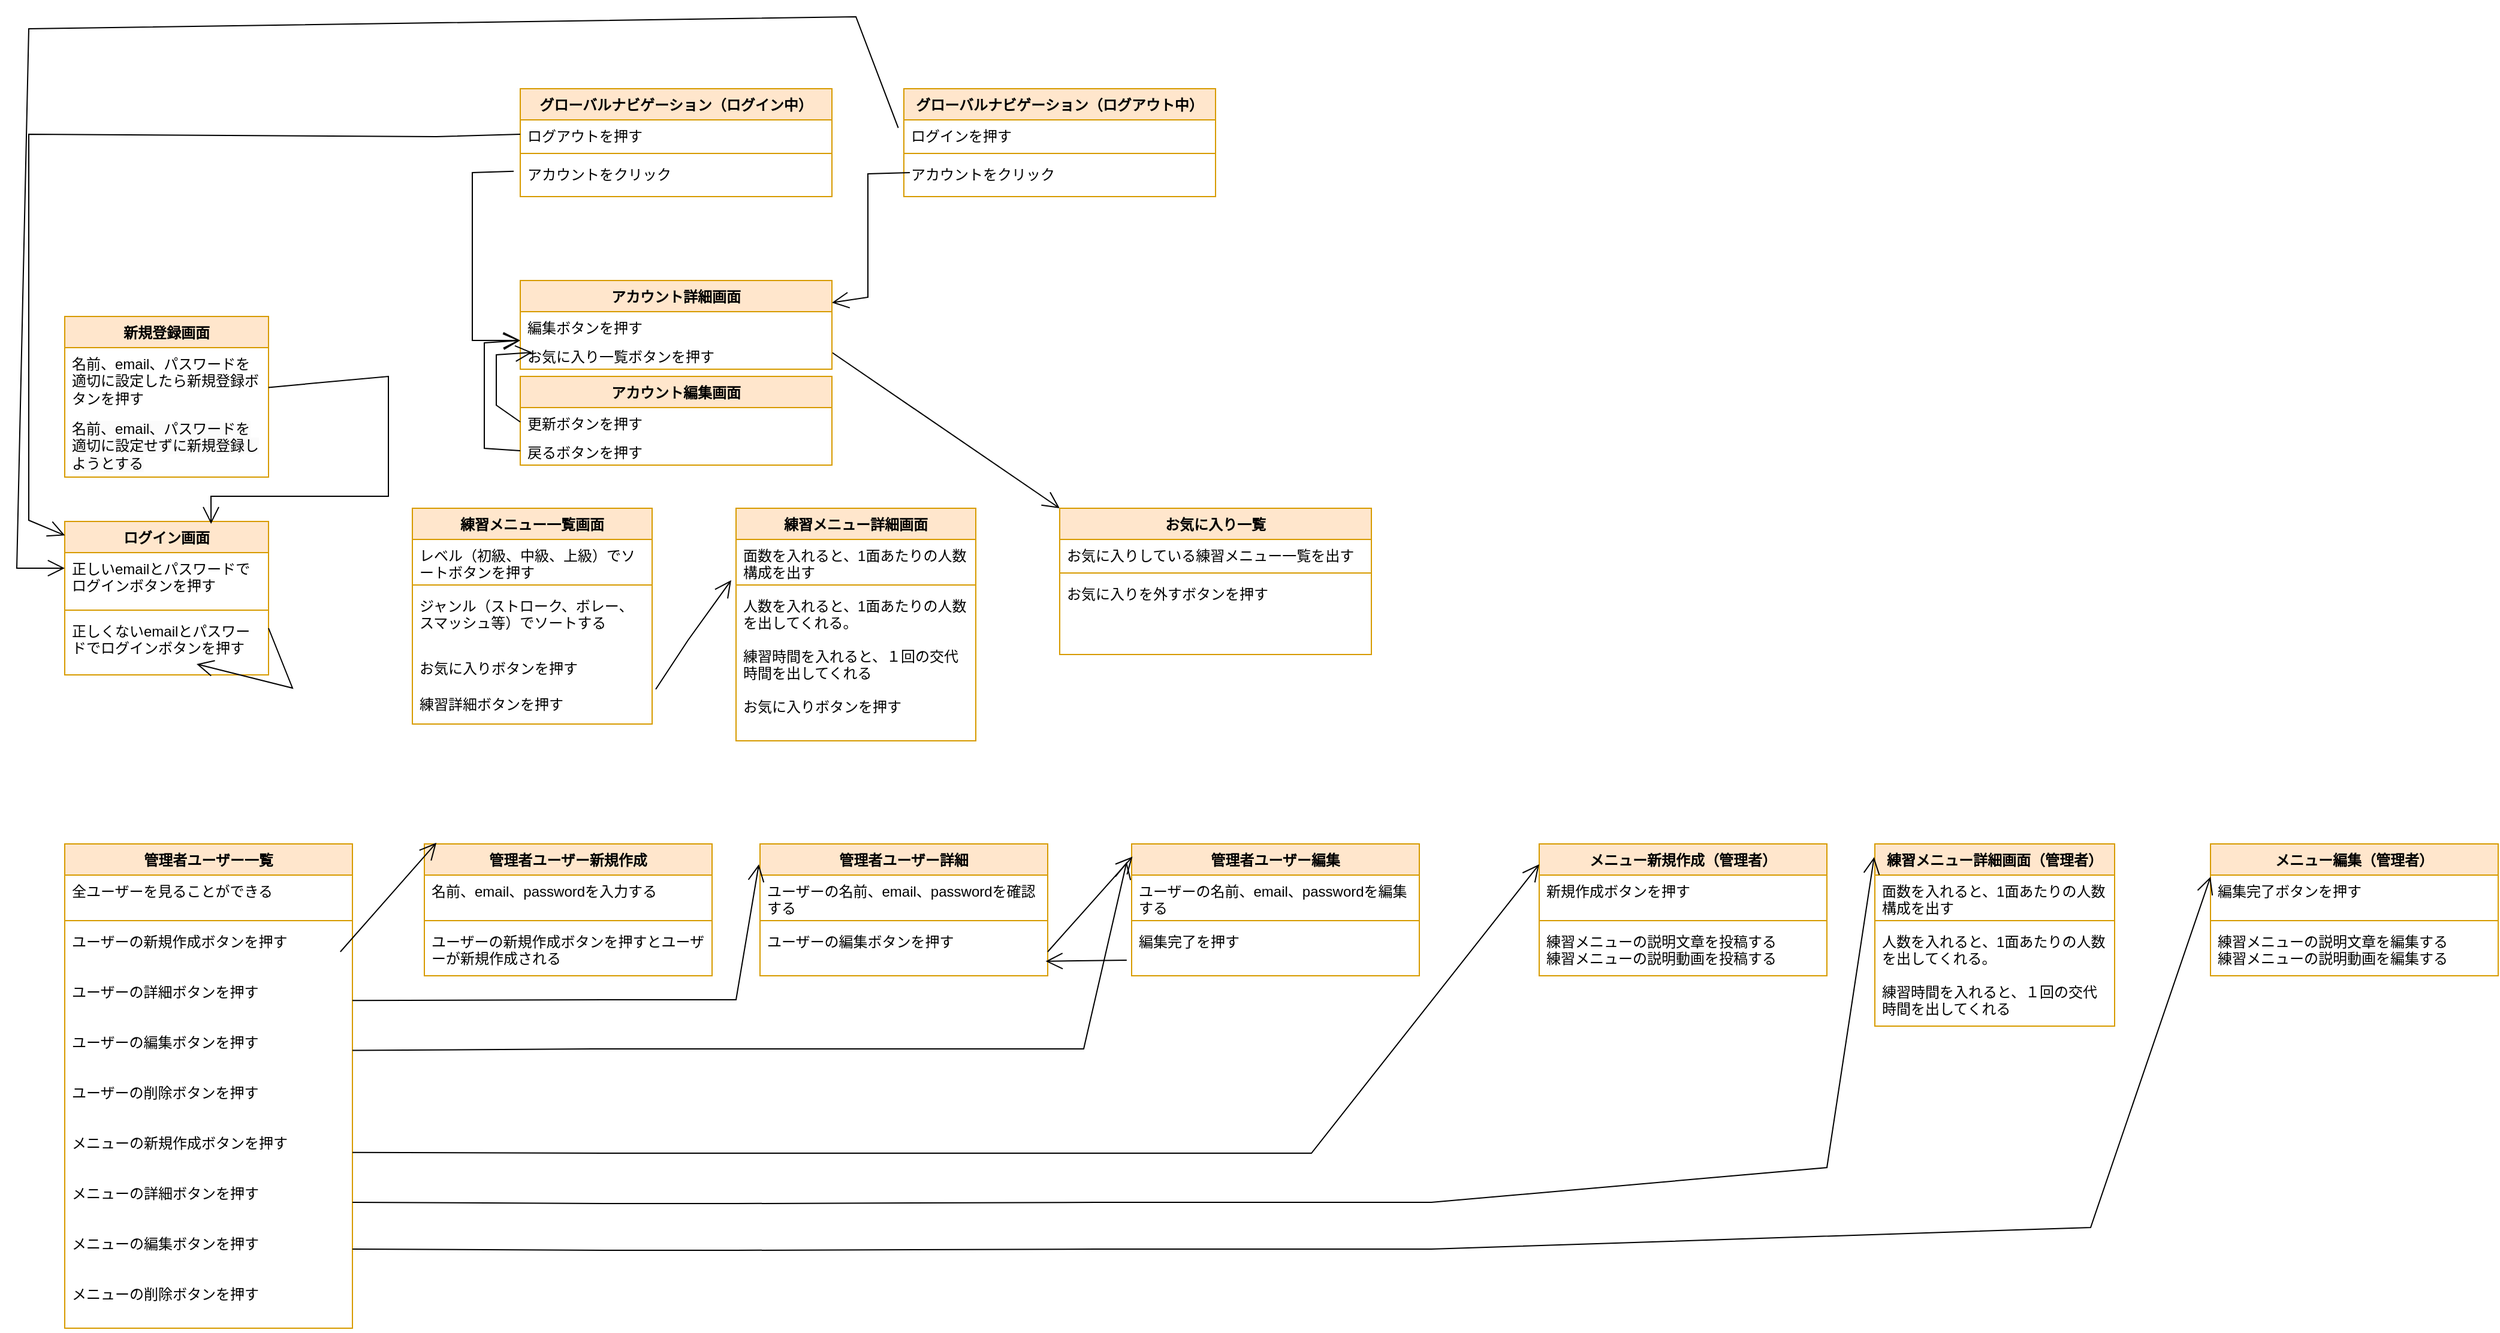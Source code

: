 <mxfile version="21.6.5" type="github">
  <diagram name="ページ1" id="VuVkEa0y3QopqAniwrN9">
    <mxGraphModel dx="1493" dy="2082" grid="1" gridSize="10" guides="1" tooltips="1" connect="1" arrows="1" fold="1" page="1" pageScale="1" pageWidth="827" pageHeight="1169" math="0" shadow="0">
      <root>
        <mxCell id="0" />
        <mxCell id="1" parent="0" />
        <mxCell id="pg62WfbBQ6K9CNjOlaC5-17" value="" style="group" vertex="1" connectable="0" parent="1">
          <mxGeometry x="100" width="760" height="330" as="geometry" />
        </mxCell>
        <mxCell id="pg62WfbBQ6K9CNjOlaC5-10" value="" style="group" vertex="1" connectable="0" parent="pg62WfbBQ6K9CNjOlaC5-17">
          <mxGeometry width="640" height="330" as="geometry" />
        </mxCell>
        <mxCell id="pg62WfbBQ6K9CNjOlaC5-12" value="" style="group" vertex="1" connectable="0" parent="pg62WfbBQ6K9CNjOlaC5-10">
          <mxGeometry width="640" height="330" as="geometry" />
        </mxCell>
        <mxCell id="pg62WfbBQ6K9CNjOlaC5-1" value="新規登録画面" style="swimlane;fontStyle=1;align=center;verticalAlign=top;childLayout=stackLayout;horizontal=1;startSize=26;horizontalStack=0;resizeParent=1;resizeParentMax=0;resizeLast=0;collapsible=1;marginBottom=0;whiteSpace=wrap;html=1;fillColor=#ffe6cc;strokeColor=#d79b00;" vertex="1" parent="pg62WfbBQ6K9CNjOlaC5-12">
          <mxGeometry width="170" height="134" as="geometry" />
        </mxCell>
        <mxCell id="pg62WfbBQ6K9CNjOlaC5-2" value="名前、email、パスワードを適切に設定したら新規登録ボタンを押す" style="text;strokeColor=none;fillColor=none;align=left;verticalAlign=top;spacingLeft=4;spacingRight=4;overflow=hidden;rotatable=0;points=[[0,0.5],[1,0.5]];portConstraint=eastwest;whiteSpace=wrap;html=1;" vertex="1" parent="pg62WfbBQ6K9CNjOlaC5-1">
          <mxGeometry y="26" width="170" height="54" as="geometry" />
        </mxCell>
        <mxCell id="pg62WfbBQ6K9CNjOlaC5-8" value="&lt;span style=&quot;color: rgb(0, 0, 0); font-family: Helvetica; font-size: 12px; font-style: normal; font-variant-ligatures: normal; font-variant-caps: normal; font-weight: 400; letter-spacing: normal; orphans: 2; text-align: left; text-indent: 0px; text-transform: none; widows: 2; word-spacing: 0px; -webkit-text-stroke-width: 0px; background-color: rgb(251, 251, 251); text-decoration-thickness: initial; text-decoration-style: initial; text-decoration-color: initial; float: none; display: inline !important;&quot;&gt;名前、email、パスワードを適切に設定せずに新規登録しようとする&lt;/span&gt;" style="text;strokeColor=none;fillColor=none;align=left;verticalAlign=top;spacingLeft=4;spacingRight=4;overflow=hidden;rotatable=0;points=[[0,0.5],[1,0.5]];portConstraint=eastwest;whiteSpace=wrap;html=1;" vertex="1" parent="pg62WfbBQ6K9CNjOlaC5-1">
          <mxGeometry y="80" width="170" height="54" as="geometry" />
        </mxCell>
        <mxCell id="pg62WfbBQ6K9CNjOlaC5-11" value="" style="group" vertex="1" connectable="0" parent="pg62WfbBQ6K9CNjOlaC5-12">
          <mxGeometry y="50" width="640" height="280" as="geometry" />
        </mxCell>
        <mxCell id="pg62WfbBQ6K9CNjOlaC5-6" value="" style="group" vertex="1" connectable="0" parent="pg62WfbBQ6K9CNjOlaC5-11">
          <mxGeometry y="120" width="554" height="160" as="geometry" />
        </mxCell>
        <mxCell id="PhEayFxIcgq32Ug1jlk4-7" value="練習メニュー一覧画面" style="swimlane;fontStyle=1;align=center;verticalAlign=top;childLayout=stackLayout;horizontal=1;startSize=26;horizontalStack=0;resizeParent=1;resizeParentMax=0;resizeLast=0;collapsible=1;marginBottom=0;whiteSpace=wrap;html=1;fillColor=#ffe6cc;strokeColor=#d79b00;" parent="pg62WfbBQ6K9CNjOlaC5-6" vertex="1">
          <mxGeometry x="290" y="-10" width="200" height="180" as="geometry" />
        </mxCell>
        <mxCell id="PhEayFxIcgq32Ug1jlk4-8" value="レベル（初級、中級、上級）でソートボタンを押す" style="text;strokeColor=none;fillColor=none;align=left;verticalAlign=top;spacingLeft=4;spacingRight=4;overflow=hidden;rotatable=0;points=[[0,0.5],[1,0.5]];portConstraint=eastwest;whiteSpace=wrap;html=1;" parent="PhEayFxIcgq32Ug1jlk4-7" vertex="1">
          <mxGeometry y="26" width="200" height="34" as="geometry" />
        </mxCell>
        <mxCell id="PhEayFxIcgq32Ug1jlk4-9" value="" style="line;strokeWidth=1;fillColor=none;align=left;verticalAlign=middle;spacingTop=-1;spacingLeft=3;spacingRight=3;rotatable=0;labelPosition=right;points=[];portConstraint=eastwest;strokeColor=inherit;" parent="PhEayFxIcgq32Ug1jlk4-7" vertex="1">
          <mxGeometry y="60" width="200" height="8" as="geometry" />
        </mxCell>
        <mxCell id="PhEayFxIcgq32Ug1jlk4-10" value="ジャンル（ストローク、ボレー、スマッシュ等）でソートする" style="text;strokeColor=none;fillColor=none;align=left;verticalAlign=top;spacingLeft=4;spacingRight=4;overflow=hidden;rotatable=0;points=[[0,0.5],[1,0.5]];portConstraint=eastwest;whiteSpace=wrap;html=1;" parent="PhEayFxIcgq32Ug1jlk4-7" vertex="1">
          <mxGeometry y="68" width="200" height="52" as="geometry" />
        </mxCell>
        <mxCell id="pg62WfbBQ6K9CNjOlaC5-63" value="お気に入りボタンを押す" style="text;strokeColor=none;fillColor=none;align=left;verticalAlign=top;spacingLeft=4;spacingRight=4;overflow=hidden;rotatable=0;points=[[0,0.5],[1,0.5]];portConstraint=eastwest;whiteSpace=wrap;html=1;" vertex="1" parent="PhEayFxIcgq32Ug1jlk4-7">
          <mxGeometry y="120" width="200" height="30" as="geometry" />
        </mxCell>
        <mxCell id="pg62WfbBQ6K9CNjOlaC5-65" value="練習詳細ボタンを押す" style="text;strokeColor=none;fillColor=none;align=left;verticalAlign=top;spacingLeft=4;spacingRight=4;overflow=hidden;rotatable=0;points=[[0,0.5],[1,0.5]];portConstraint=eastwest;whiteSpace=wrap;html=1;" vertex="1" parent="PhEayFxIcgq32Ug1jlk4-7">
          <mxGeometry y="150" width="200" height="30" as="geometry" />
        </mxCell>
        <mxCell id="pg62WfbBQ6K9CNjOlaC5-5" value="" style="group" vertex="1" connectable="0" parent="pg62WfbBQ6K9CNjOlaC5-6">
          <mxGeometry y="-10" width="180" height="150" as="geometry" />
        </mxCell>
        <mxCell id="PhEayFxIcgq32Ug1jlk4-1" value="ログイン画面" style="swimlane;fontStyle=1;align=center;verticalAlign=top;childLayout=stackLayout;horizontal=1;startSize=26;horizontalStack=0;resizeParent=1;resizeParentMax=0;resizeLast=0;collapsible=1;marginBottom=0;whiteSpace=wrap;html=1;fillColor=#ffe6cc;strokeColor=#d79b00;" parent="pg62WfbBQ6K9CNjOlaC5-5" vertex="1">
          <mxGeometry y="11" width="170" height="128" as="geometry" />
        </mxCell>
        <mxCell id="PhEayFxIcgq32Ug1jlk4-2" value="正しいemailとパスワードでログインボタンを押す" style="text;strokeColor=none;fillColor=none;align=left;verticalAlign=top;spacingLeft=4;spacingRight=4;overflow=hidden;rotatable=0;points=[[0,0.5],[1,0.5]];portConstraint=eastwest;whiteSpace=wrap;html=1;" parent="PhEayFxIcgq32Ug1jlk4-1" vertex="1">
          <mxGeometry y="26" width="170" height="44" as="geometry" />
        </mxCell>
        <mxCell id="PhEayFxIcgq32Ug1jlk4-3" value="" style="line;strokeWidth=1;fillColor=none;align=left;verticalAlign=middle;spacingTop=-1;spacingLeft=3;spacingRight=3;rotatable=0;labelPosition=right;points=[];portConstraint=eastwest;strokeColor=inherit;" parent="PhEayFxIcgq32Ug1jlk4-1" vertex="1">
          <mxGeometry y="70" width="170" height="8" as="geometry" />
        </mxCell>
        <mxCell id="PhEayFxIcgq32Ug1jlk4-4" value="正しくないemailとパスワードでログインボタンを押す" style="text;strokeColor=none;fillColor=none;align=left;verticalAlign=top;spacingLeft=4;spacingRight=4;overflow=hidden;rotatable=0;points=[[0,0.5],[1,0.5]];portConstraint=eastwest;whiteSpace=wrap;html=1;" parent="PhEayFxIcgq32Ug1jlk4-1" vertex="1">
          <mxGeometry y="78" width="170" height="50" as="geometry" />
        </mxCell>
        <mxCell id="PhEayFxIcgq32Ug1jlk4-5" value="" style="endArrow=open;endFill=1;endSize=12;html=1;rounded=0;" parent="pg62WfbBQ6K9CNjOlaC5-5" edge="1">
          <mxGeometry width="160" relative="1" as="geometry">
            <mxPoint x="170" y="100" as="sourcePoint" />
            <mxPoint x="110" y="130" as="targetPoint" />
            <Array as="points">
              <mxPoint x="190" y="150" />
            </Array>
          </mxGeometry>
        </mxCell>
        <mxCell id="pg62WfbBQ6K9CNjOlaC5-132" value="アカウント編集画面" style="swimlane;fontStyle=1;align=center;verticalAlign=top;childLayout=stackLayout;horizontal=1;startSize=26;horizontalStack=0;resizeParent=1;resizeParentMax=0;resizeLast=0;collapsible=1;marginBottom=0;whiteSpace=wrap;html=1;fillColor=#ffe6cc;strokeColor=#d79b00;" vertex="1" parent="pg62WfbBQ6K9CNjOlaC5-11">
          <mxGeometry x="380" width="260" height="74" as="geometry" />
        </mxCell>
        <mxCell id="pg62WfbBQ6K9CNjOlaC5-133" value="更新ボタンを押す" style="text;strokeColor=none;fillColor=none;align=left;verticalAlign=top;spacingLeft=4;spacingRight=4;overflow=hidden;rotatable=0;points=[[0,0.5],[1,0.5]];portConstraint=eastwest;whiteSpace=wrap;html=1;" vertex="1" parent="pg62WfbBQ6K9CNjOlaC5-132">
          <mxGeometry y="26" width="260" height="24" as="geometry" />
        </mxCell>
        <mxCell id="pg62WfbBQ6K9CNjOlaC5-136" value="戻るボタンを押す" style="text;strokeColor=none;fillColor=none;align=left;verticalAlign=top;spacingLeft=4;spacingRight=4;overflow=hidden;rotatable=0;points=[[0,0.5],[1,0.5]];portConstraint=eastwest;whiteSpace=wrap;html=1;" vertex="1" parent="pg62WfbBQ6K9CNjOlaC5-132">
          <mxGeometry y="50" width="260" height="24" as="geometry" />
        </mxCell>
        <mxCell id="pg62WfbBQ6K9CNjOlaC5-137" value="" style="endArrow=open;endFill=1;endSize=12;html=1;rounded=0;entryX=1;entryY=0.5;entryDx=0;entryDy=0;exitX=0;exitY=0.5;exitDx=0;exitDy=0;" edge="1" parent="pg62WfbBQ6K9CNjOlaC5-11" source="pg62WfbBQ6K9CNjOlaC5-136">
          <mxGeometry width="160" relative="1" as="geometry">
            <mxPoint x="380" y="72" as="sourcePoint" />
            <mxPoint x="380" y="-30.0" as="targetPoint" />
            <Array as="points">
              <mxPoint x="350" y="60" />
              <mxPoint x="350" y="14" />
              <mxPoint x="350" y="-28" />
            </Array>
          </mxGeometry>
        </mxCell>
        <mxCell id="pg62WfbBQ6K9CNjOlaC5-9" value="" style="endArrow=open;endFill=1;endSize=12;html=1;rounded=0;entryX=0.718;entryY=0.016;entryDx=0;entryDy=0;entryPerimeter=0;" edge="1" parent="pg62WfbBQ6K9CNjOlaC5-12" source="pg62WfbBQ6K9CNjOlaC5-1" target="PhEayFxIcgq32Ug1jlk4-1">
          <mxGeometry width="160" relative="1" as="geometry">
            <mxPoint x="170" y="50" as="sourcePoint" />
            <mxPoint x="100" y="170" as="targetPoint" />
            <Array as="points">
              <mxPoint x="270" y="50" />
              <mxPoint x="270" y="150" />
              <mxPoint x="122" y="150" />
            </Array>
          </mxGeometry>
        </mxCell>
        <mxCell id="pg62WfbBQ6K9CNjOlaC5-16" value="" style="endArrow=open;endFill=1;endSize=12;html=1;rounded=0;exitX=1.015;exitY=0.033;exitDx=0;exitDy=0;exitPerimeter=0;entryX=-0.02;entryY=1;entryDx=0;entryDy=0;entryPerimeter=0;" edge="1" parent="pg62WfbBQ6K9CNjOlaC5-17" source="pg62WfbBQ6K9CNjOlaC5-65" target="pg62WfbBQ6K9CNjOlaC5-23">
          <mxGeometry width="160" relative="1" as="geometry">
            <mxPoint x="490" y="210" as="sourcePoint" />
            <mxPoint x="560" y="210" as="targetPoint" />
            <Array as="points">
              <mxPoint x="520" y="270" />
            </Array>
          </mxGeometry>
        </mxCell>
        <mxCell id="pg62WfbBQ6K9CNjOlaC5-22" value="練習メニュー詳細画面" style="swimlane;fontStyle=1;align=center;verticalAlign=top;childLayout=stackLayout;horizontal=1;startSize=26;horizontalStack=0;resizeParent=1;resizeParentMax=0;resizeLast=0;collapsible=1;marginBottom=0;whiteSpace=wrap;html=1;fillColor=#ffe6cc;strokeColor=#d79b00;" vertex="1" parent="pg62WfbBQ6K9CNjOlaC5-17">
          <mxGeometry x="560" y="160" width="200" height="194" as="geometry" />
        </mxCell>
        <mxCell id="pg62WfbBQ6K9CNjOlaC5-23" value="面数を入れると、1面あたりの人数構成を出す" style="text;strokeColor=none;fillColor=none;align=left;verticalAlign=top;spacingLeft=4;spacingRight=4;overflow=hidden;rotatable=0;points=[[0,0.5],[1,0.5]];portConstraint=eastwest;whiteSpace=wrap;html=1;" vertex="1" parent="pg62WfbBQ6K9CNjOlaC5-22">
          <mxGeometry y="26" width="200" height="34" as="geometry" />
        </mxCell>
        <mxCell id="pg62WfbBQ6K9CNjOlaC5-24" value="" style="line;strokeWidth=1;fillColor=none;align=left;verticalAlign=middle;spacingTop=-1;spacingLeft=3;spacingRight=3;rotatable=0;labelPosition=right;points=[];portConstraint=eastwest;strokeColor=inherit;" vertex="1" parent="pg62WfbBQ6K9CNjOlaC5-22">
          <mxGeometry y="60" width="200" height="8" as="geometry" />
        </mxCell>
        <mxCell id="pg62WfbBQ6K9CNjOlaC5-25" value="人数を入れると、1面あたりの人数を出してくれる。" style="text;strokeColor=none;fillColor=none;align=left;verticalAlign=top;spacingLeft=4;spacingRight=4;overflow=hidden;rotatable=0;points=[[0,0.5],[1,0.5]];portConstraint=eastwest;whiteSpace=wrap;html=1;perimeterSpacing=1;" vertex="1" parent="pg62WfbBQ6K9CNjOlaC5-22">
          <mxGeometry y="68" width="200" height="42" as="geometry" />
        </mxCell>
        <mxCell id="pg62WfbBQ6K9CNjOlaC5-35" value="練習時間を入れると、１回の交代時間を出してくれる" style="text;strokeColor=none;fillColor=none;align=left;verticalAlign=top;spacingLeft=4;spacingRight=4;overflow=hidden;rotatable=0;points=[[0,0.5],[1,0.5]];portConstraint=eastwest;whiteSpace=wrap;html=1;" vertex="1" parent="pg62WfbBQ6K9CNjOlaC5-22">
          <mxGeometry y="110" width="200" height="42" as="geometry" />
        </mxCell>
        <mxCell id="pg62WfbBQ6K9CNjOlaC5-64" value="お気に入りボタンを押す" style="text;strokeColor=none;fillColor=none;align=left;verticalAlign=top;spacingLeft=4;spacingRight=4;overflow=hidden;rotatable=0;points=[[0,0.5],[1,0.5]];portConstraint=eastwest;whiteSpace=wrap;html=1;" vertex="1" parent="pg62WfbBQ6K9CNjOlaC5-22">
          <mxGeometry y="152" width="200" height="42" as="geometry" />
        </mxCell>
        <mxCell id="pg62WfbBQ6K9CNjOlaC5-142" value="" style="endArrow=open;endFill=1;endSize=12;html=1;rounded=0;entryX=0;entryY=0;entryDx=0;entryDy=0;" edge="1" parent="pg62WfbBQ6K9CNjOlaC5-17" target="pg62WfbBQ6K9CNjOlaC5-58">
          <mxGeometry width="160" relative="1" as="geometry">
            <mxPoint x="640" y="30" as="sourcePoint" />
            <mxPoint x="800" y="30" as="targetPoint" />
          </mxGeometry>
        </mxCell>
        <mxCell id="pg62WfbBQ6K9CNjOlaC5-26" value="管理者ユーザー一覧" style="swimlane;fontStyle=1;align=center;verticalAlign=top;childLayout=stackLayout;horizontal=1;startSize=26;horizontalStack=0;resizeParent=1;resizeParentMax=0;resizeLast=0;collapsible=1;marginBottom=0;whiteSpace=wrap;html=1;fillColor=#ffe6cc;strokeColor=#d79b00;" vertex="1" parent="1">
          <mxGeometry x="100" y="440" width="240" height="404" as="geometry" />
        </mxCell>
        <mxCell id="pg62WfbBQ6K9CNjOlaC5-27" value="全ユーザーを見ることができる" style="text;strokeColor=none;fillColor=none;align=left;verticalAlign=top;spacingLeft=4;spacingRight=4;overflow=hidden;rotatable=0;points=[[0,0.5],[1,0.5]];portConstraint=eastwest;whiteSpace=wrap;html=1;" vertex="1" parent="pg62WfbBQ6K9CNjOlaC5-26">
          <mxGeometry y="26" width="240" height="34" as="geometry" />
        </mxCell>
        <mxCell id="pg62WfbBQ6K9CNjOlaC5-28" value="" style="line;strokeWidth=1;fillColor=none;align=left;verticalAlign=middle;spacingTop=-1;spacingLeft=3;spacingRight=3;rotatable=0;labelPosition=right;points=[];portConstraint=eastwest;strokeColor=inherit;" vertex="1" parent="pg62WfbBQ6K9CNjOlaC5-26">
          <mxGeometry y="60" width="240" height="8" as="geometry" />
        </mxCell>
        <mxCell id="pg62WfbBQ6K9CNjOlaC5-29" value="ユーザーの新規作成ボタンを押す" style="text;strokeColor=none;fillColor=none;align=left;verticalAlign=top;spacingLeft=4;spacingRight=4;overflow=hidden;rotatable=0;points=[[0,0.5],[1,0.5]];portConstraint=eastwest;whiteSpace=wrap;html=1;" vertex="1" parent="pg62WfbBQ6K9CNjOlaC5-26">
          <mxGeometry y="68" width="240" height="42" as="geometry" />
        </mxCell>
        <mxCell id="pg62WfbBQ6K9CNjOlaC5-44" value="ユーザーの詳細ボタンを押す" style="text;strokeColor=none;fillColor=none;align=left;verticalAlign=top;spacingLeft=4;spacingRight=4;overflow=hidden;rotatable=0;points=[[0,0.5],[1,0.5]];portConstraint=eastwest;whiteSpace=wrap;html=1;" vertex="1" parent="pg62WfbBQ6K9CNjOlaC5-26">
          <mxGeometry y="110" width="240" height="42" as="geometry" />
        </mxCell>
        <mxCell id="pg62WfbBQ6K9CNjOlaC5-41" value="ユーザーの編集ボタンを押す" style="text;strokeColor=none;fillColor=none;align=left;verticalAlign=top;spacingLeft=4;spacingRight=4;overflow=hidden;rotatable=0;points=[[0,0.5],[1,0.5]];portConstraint=eastwest;whiteSpace=wrap;html=1;" vertex="1" parent="pg62WfbBQ6K9CNjOlaC5-26">
          <mxGeometry y="152" width="240" height="42" as="geometry" />
        </mxCell>
        <mxCell id="pg62WfbBQ6K9CNjOlaC5-42" value="ユーザーの削除ボタンを押す" style="text;strokeColor=none;fillColor=none;align=left;verticalAlign=top;spacingLeft=4;spacingRight=4;overflow=hidden;rotatable=0;points=[[0,0.5],[1,0.5]];portConstraint=eastwest;whiteSpace=wrap;html=1;" vertex="1" parent="pg62WfbBQ6K9CNjOlaC5-26">
          <mxGeometry y="194" width="240" height="42" as="geometry" />
        </mxCell>
        <mxCell id="pg62WfbBQ6K9CNjOlaC5-69" value="メニューの新規作成ボタンを押す" style="text;strokeColor=none;fillColor=none;align=left;verticalAlign=top;spacingLeft=4;spacingRight=4;overflow=hidden;rotatable=0;points=[[0,0.5],[1,0.5]];portConstraint=eastwest;whiteSpace=wrap;html=1;" vertex="1" parent="pg62WfbBQ6K9CNjOlaC5-26">
          <mxGeometry y="236" width="240" height="42" as="geometry" />
        </mxCell>
        <mxCell id="pg62WfbBQ6K9CNjOlaC5-145" value="メニューの詳細ボタンを押す" style="text;strokeColor=none;fillColor=none;align=left;verticalAlign=top;spacingLeft=4;spacingRight=4;overflow=hidden;rotatable=0;points=[[0,0.5],[1,0.5]];portConstraint=eastwest;whiteSpace=wrap;html=1;" vertex="1" parent="pg62WfbBQ6K9CNjOlaC5-26">
          <mxGeometry y="278" width="240" height="42" as="geometry" />
        </mxCell>
        <mxCell id="pg62WfbBQ6K9CNjOlaC5-71" value="メニューの編集ボタンを押す" style="text;strokeColor=none;fillColor=none;align=left;verticalAlign=top;spacingLeft=4;spacingRight=4;overflow=hidden;rotatable=0;points=[[0,0.5],[1,0.5]];portConstraint=eastwest;whiteSpace=wrap;html=1;" vertex="1" parent="pg62WfbBQ6K9CNjOlaC5-26">
          <mxGeometry y="320" width="240" height="42" as="geometry" />
        </mxCell>
        <mxCell id="pg62WfbBQ6K9CNjOlaC5-157" value="メニューの削除ボタンを押す" style="text;strokeColor=none;fillColor=none;align=left;verticalAlign=top;spacingLeft=4;spacingRight=4;overflow=hidden;rotatable=0;points=[[0,0.5],[1,0.5]];portConstraint=eastwest;whiteSpace=wrap;html=1;" vertex="1" parent="pg62WfbBQ6K9CNjOlaC5-26">
          <mxGeometry y="362" width="240" height="42" as="geometry" />
        </mxCell>
        <mxCell id="pg62WfbBQ6K9CNjOlaC5-30" value="メニュー新規作成（管理者）" style="swimlane;fontStyle=1;align=center;verticalAlign=top;childLayout=stackLayout;horizontal=1;startSize=26;horizontalStack=0;resizeParent=1;resizeParentMax=0;resizeLast=0;collapsible=1;marginBottom=0;whiteSpace=wrap;html=1;fillColor=#ffe6cc;strokeColor=#d79b00;" vertex="1" parent="1">
          <mxGeometry x="1330" y="440" width="240" height="110" as="geometry" />
        </mxCell>
        <mxCell id="pg62WfbBQ6K9CNjOlaC5-31" value="新規作成ボタンを押す" style="text;strokeColor=none;fillColor=none;align=left;verticalAlign=top;spacingLeft=4;spacingRight=4;overflow=hidden;rotatable=0;points=[[0,0.5],[1,0.5]];portConstraint=eastwest;whiteSpace=wrap;html=1;" vertex="1" parent="pg62WfbBQ6K9CNjOlaC5-30">
          <mxGeometry y="26" width="240" height="34" as="geometry" />
        </mxCell>
        <mxCell id="pg62WfbBQ6K9CNjOlaC5-32" value="" style="line;strokeWidth=1;fillColor=none;align=left;verticalAlign=middle;spacingTop=-1;spacingLeft=3;spacingRight=3;rotatable=0;labelPosition=right;points=[];portConstraint=eastwest;strokeColor=inherit;" vertex="1" parent="pg62WfbBQ6K9CNjOlaC5-30">
          <mxGeometry y="60" width="240" height="8" as="geometry" />
        </mxCell>
        <mxCell id="pg62WfbBQ6K9CNjOlaC5-33" value="練習メニューの説明文章を投稿する&lt;br&gt;練習メニューの説明動画を投稿する" style="text;strokeColor=none;fillColor=none;align=left;verticalAlign=top;spacingLeft=4;spacingRight=4;overflow=hidden;rotatable=0;points=[[0,0.5],[1,0.5]];portConstraint=eastwest;whiteSpace=wrap;html=1;" vertex="1" parent="pg62WfbBQ6K9CNjOlaC5-30">
          <mxGeometry y="68" width="240" height="42" as="geometry" />
        </mxCell>
        <mxCell id="pg62WfbBQ6K9CNjOlaC5-36" value="メニュー編集（管理者）" style="swimlane;fontStyle=1;align=center;verticalAlign=top;childLayout=stackLayout;horizontal=1;startSize=26;horizontalStack=0;resizeParent=1;resizeParentMax=0;resizeLast=0;collapsible=1;marginBottom=0;whiteSpace=wrap;html=1;fillColor=#ffe6cc;strokeColor=#d79b00;" vertex="1" parent="1">
          <mxGeometry x="1890" y="440" width="240" height="110" as="geometry" />
        </mxCell>
        <mxCell id="pg62WfbBQ6K9CNjOlaC5-37" value="編集完了ボタンを押す" style="text;strokeColor=none;fillColor=none;align=left;verticalAlign=top;spacingLeft=4;spacingRight=4;overflow=hidden;rotatable=0;points=[[0,0.5],[1,0.5]];portConstraint=eastwest;whiteSpace=wrap;html=1;" vertex="1" parent="pg62WfbBQ6K9CNjOlaC5-36">
          <mxGeometry y="26" width="240" height="34" as="geometry" />
        </mxCell>
        <mxCell id="pg62WfbBQ6K9CNjOlaC5-38" value="" style="line;strokeWidth=1;fillColor=none;align=left;verticalAlign=middle;spacingTop=-1;spacingLeft=3;spacingRight=3;rotatable=0;labelPosition=right;points=[];portConstraint=eastwest;strokeColor=inherit;" vertex="1" parent="pg62WfbBQ6K9CNjOlaC5-36">
          <mxGeometry y="60" width="240" height="8" as="geometry" />
        </mxCell>
        <mxCell id="pg62WfbBQ6K9CNjOlaC5-39" value="練習メニューの説明文章を編集する&lt;br&gt;練習メニューの説明動画を編集する" style="text;strokeColor=none;fillColor=none;align=left;verticalAlign=top;spacingLeft=4;spacingRight=4;overflow=hidden;rotatable=0;points=[[0,0.5],[1,0.5]];portConstraint=eastwest;whiteSpace=wrap;html=1;" vertex="1" parent="pg62WfbBQ6K9CNjOlaC5-36">
          <mxGeometry y="68" width="240" height="42" as="geometry" />
        </mxCell>
        <mxCell id="pg62WfbBQ6K9CNjOlaC5-47" value="管理者ユーザー新規作成" style="swimlane;fontStyle=1;align=center;verticalAlign=top;childLayout=stackLayout;horizontal=1;startSize=26;horizontalStack=0;resizeParent=1;resizeParentMax=0;resizeLast=0;collapsible=1;marginBottom=0;whiteSpace=wrap;html=1;fillColor=#ffe6cc;strokeColor=#d79b00;" vertex="1" parent="1">
          <mxGeometry x="400" y="440" width="240" height="110" as="geometry" />
        </mxCell>
        <mxCell id="pg62WfbBQ6K9CNjOlaC5-48" value="名前、email、passwordを入力する" style="text;strokeColor=none;fillColor=none;align=left;verticalAlign=top;spacingLeft=4;spacingRight=4;overflow=hidden;rotatable=0;points=[[0,0.5],[1,0.5]];portConstraint=eastwest;whiteSpace=wrap;html=1;" vertex="1" parent="pg62WfbBQ6K9CNjOlaC5-47">
          <mxGeometry y="26" width="240" height="34" as="geometry" />
        </mxCell>
        <mxCell id="pg62WfbBQ6K9CNjOlaC5-49" value="" style="line;strokeWidth=1;fillColor=none;align=left;verticalAlign=middle;spacingTop=-1;spacingLeft=3;spacingRight=3;rotatable=0;labelPosition=right;points=[];portConstraint=eastwest;strokeColor=inherit;" vertex="1" parent="pg62WfbBQ6K9CNjOlaC5-47">
          <mxGeometry y="60" width="240" height="8" as="geometry" />
        </mxCell>
        <mxCell id="pg62WfbBQ6K9CNjOlaC5-50" value="ユーザーの新規作成ボタンを押すとユーザーが新規作成される" style="text;strokeColor=none;fillColor=none;align=left;verticalAlign=top;spacingLeft=4;spacingRight=4;overflow=hidden;rotatable=0;points=[[0,0.5],[1,0.5]];portConstraint=eastwest;whiteSpace=wrap;html=1;" vertex="1" parent="pg62WfbBQ6K9CNjOlaC5-47">
          <mxGeometry y="68" width="240" height="42" as="geometry" />
        </mxCell>
        <mxCell id="pg62WfbBQ6K9CNjOlaC5-54" value="管理者ユーザー詳細" style="swimlane;fontStyle=1;align=center;verticalAlign=top;childLayout=stackLayout;horizontal=1;startSize=26;horizontalStack=0;resizeParent=1;resizeParentMax=0;resizeLast=0;collapsible=1;marginBottom=0;whiteSpace=wrap;html=1;fillColor=#ffe6cc;strokeColor=#d79b00;" vertex="1" parent="1">
          <mxGeometry x="680" y="440" width="240" height="110" as="geometry" />
        </mxCell>
        <mxCell id="pg62WfbBQ6K9CNjOlaC5-55" value="ユーザーの名前、email、passwordを確認する" style="text;strokeColor=none;fillColor=none;align=left;verticalAlign=top;spacingLeft=4;spacingRight=4;overflow=hidden;rotatable=0;points=[[0,0.5],[1,0.5]];portConstraint=eastwest;whiteSpace=wrap;html=1;" vertex="1" parent="pg62WfbBQ6K9CNjOlaC5-54">
          <mxGeometry y="26" width="240" height="34" as="geometry" />
        </mxCell>
        <mxCell id="pg62WfbBQ6K9CNjOlaC5-56" value="" style="line;strokeWidth=1;fillColor=none;align=left;verticalAlign=middle;spacingTop=-1;spacingLeft=3;spacingRight=3;rotatable=0;labelPosition=right;points=[];portConstraint=eastwest;strokeColor=inherit;" vertex="1" parent="pg62WfbBQ6K9CNjOlaC5-54">
          <mxGeometry y="60" width="240" height="8" as="geometry" />
        </mxCell>
        <mxCell id="pg62WfbBQ6K9CNjOlaC5-57" value="ユーザーの編集ボタンを押す" style="text;strokeColor=none;fillColor=none;align=left;verticalAlign=top;spacingLeft=4;spacingRight=4;overflow=hidden;rotatable=0;points=[[0,0.5],[1,0.5]];portConstraint=eastwest;whiteSpace=wrap;html=1;" vertex="1" parent="pg62WfbBQ6K9CNjOlaC5-54">
          <mxGeometry y="68" width="240" height="42" as="geometry" />
        </mxCell>
        <mxCell id="pg62WfbBQ6K9CNjOlaC5-58" value="お気に入り一覧" style="swimlane;fontStyle=1;align=center;verticalAlign=top;childLayout=stackLayout;horizontal=1;startSize=26;horizontalStack=0;resizeParent=1;resizeParentMax=0;resizeLast=0;collapsible=1;marginBottom=0;whiteSpace=wrap;html=1;fillColor=#ffe6cc;strokeColor=#d79b00;" vertex="1" parent="1">
          <mxGeometry x="930" y="160" width="260" height="122" as="geometry" />
        </mxCell>
        <mxCell id="pg62WfbBQ6K9CNjOlaC5-59" value="お気に入りしている練習メニュー一覧を出す" style="text;strokeColor=none;fillColor=none;align=left;verticalAlign=top;spacingLeft=4;spacingRight=4;overflow=hidden;rotatable=0;points=[[0,0.5],[1,0.5]];portConstraint=eastwest;whiteSpace=wrap;html=1;" vertex="1" parent="pg62WfbBQ6K9CNjOlaC5-58">
          <mxGeometry y="26" width="260" height="24" as="geometry" />
        </mxCell>
        <mxCell id="pg62WfbBQ6K9CNjOlaC5-60" value="" style="line;strokeWidth=1;fillColor=none;align=left;verticalAlign=middle;spacingTop=-1;spacingLeft=3;spacingRight=3;rotatable=0;labelPosition=right;points=[];portConstraint=eastwest;strokeColor=inherit;" vertex="1" parent="pg62WfbBQ6K9CNjOlaC5-58">
          <mxGeometry y="50" width="260" height="8" as="geometry" />
        </mxCell>
        <mxCell id="pg62WfbBQ6K9CNjOlaC5-61" value="お気に入りを外すボタンを押す" style="text;strokeColor=none;fillColor=none;align=left;verticalAlign=top;spacingLeft=4;spacingRight=4;overflow=hidden;rotatable=0;points=[[0,0.5],[1,0.5]];portConstraint=eastwest;whiteSpace=wrap;html=1;" vertex="1" parent="pg62WfbBQ6K9CNjOlaC5-58">
          <mxGeometry y="58" width="260" height="32" as="geometry" />
        </mxCell>
        <mxCell id="pg62WfbBQ6K9CNjOlaC5-62" style="text;strokeColor=none;fillColor=none;align=left;verticalAlign=top;spacingLeft=4;spacingRight=4;overflow=hidden;rotatable=0;points=[[0,0.5],[1,0.5]];portConstraint=eastwest;whiteSpace=wrap;html=1;" vertex="1" parent="pg62WfbBQ6K9CNjOlaC5-58">
          <mxGeometry y="90" width="260" height="32" as="geometry" />
        </mxCell>
        <mxCell id="pg62WfbBQ6K9CNjOlaC5-67" value="" style="endArrow=open;endFill=1;endSize=12;html=1;rounded=0;entryX=0.042;entryY=-0.009;entryDx=0;entryDy=0;entryPerimeter=0;exitX=0.958;exitY=0.524;exitDx=0;exitDy=0;exitPerimeter=0;" edge="1" parent="1" source="pg62WfbBQ6K9CNjOlaC5-29" target="pg62WfbBQ6K9CNjOlaC5-47">
          <mxGeometry width="160" relative="1" as="geometry">
            <mxPoint x="310" y="528.5" as="sourcePoint" />
            <mxPoint x="470" y="528.5" as="targetPoint" />
          </mxGeometry>
        </mxCell>
        <mxCell id="pg62WfbBQ6K9CNjOlaC5-68" value="" style="endArrow=open;endFill=1;endSize=12;html=1;rounded=0;entryX=-0.004;entryY=0.155;entryDx=0;entryDy=0;entryPerimeter=0;" edge="1" parent="1" source="pg62WfbBQ6K9CNjOlaC5-44" target="pg62WfbBQ6K9CNjOlaC5-54">
          <mxGeometry width="160" relative="1" as="geometry">
            <mxPoint x="310" y="585" as="sourcePoint" />
            <mxPoint x="390" y="494" as="targetPoint" />
            <Array as="points">
              <mxPoint x="550" y="570" />
              <mxPoint x="660" y="570" />
            </Array>
          </mxGeometry>
        </mxCell>
        <mxCell id="pg62WfbBQ6K9CNjOlaC5-70" value="" style="endArrow=open;endFill=1;endSize=12;html=1;rounded=0;entryX=0;entryY=0.155;entryDx=0;entryDy=0;entryPerimeter=0;" edge="1" parent="1" source="pg62WfbBQ6K9CNjOlaC5-69" target="pg62WfbBQ6K9CNjOlaC5-30">
          <mxGeometry width="160" relative="1" as="geometry">
            <mxPoint x="340" y="699" as="sourcePoint" />
            <mxPoint x="679" y="585" as="targetPoint" />
            <Array as="points">
              <mxPoint x="550" y="698" />
              <mxPoint x="660" y="698" />
              <mxPoint x="960" y="698" />
              <mxPoint x="1140" y="698" />
            </Array>
          </mxGeometry>
        </mxCell>
        <mxCell id="pg62WfbBQ6K9CNjOlaC5-72" value="" style="endArrow=open;endFill=1;endSize=12;html=1;rounded=0;entryX=0;entryY=0.25;entryDx=0;entryDy=0;" edge="1" parent="1" target="pg62WfbBQ6K9CNjOlaC5-36">
          <mxGeometry width="160" relative="1" as="geometry">
            <mxPoint x="340" y="778.01" as="sourcePoint" />
            <mxPoint x="1654.96" y="490.0" as="targetPoint" />
            <Array as="points">
              <mxPoint x="550" y="779.01" />
              <mxPoint x="660" y="779.01" />
              <mxPoint x="960" y="778.01" />
              <mxPoint x="1240" y="778.01" />
              <mxPoint x="1790" y="760" />
            </Array>
          </mxGeometry>
        </mxCell>
        <mxCell id="pg62WfbBQ6K9CNjOlaC5-104" value="" style="endArrow=open;endFill=1;endSize=12;html=1;rounded=0;entryX=-0.017;entryY=0.136;entryDx=0;entryDy=0;entryPerimeter=0;" edge="1" parent="1" source="pg62WfbBQ6K9CNjOlaC5-41" target="pg62WfbBQ6K9CNjOlaC5-105">
          <mxGeometry width="160" relative="1" as="geometry">
            <mxPoint x="340" y="610" as="sourcePoint" />
            <mxPoint x="1240" y="370" as="targetPoint" />
            <Array as="points">
              <mxPoint x="540" y="611" />
              <mxPoint x="650" y="611" />
              <mxPoint x="950" y="611" />
            </Array>
          </mxGeometry>
        </mxCell>
        <mxCell id="pg62WfbBQ6K9CNjOlaC5-105" value="管理者ユーザー編集" style="swimlane;fontStyle=1;align=center;verticalAlign=top;childLayout=stackLayout;horizontal=1;startSize=26;horizontalStack=0;resizeParent=1;resizeParentMax=0;resizeLast=0;collapsible=1;marginBottom=0;whiteSpace=wrap;html=1;fillColor=#ffe6cc;strokeColor=#d79b00;" vertex="1" parent="1">
          <mxGeometry x="990" y="440" width="240" height="110" as="geometry" />
        </mxCell>
        <mxCell id="pg62WfbBQ6K9CNjOlaC5-106" value="ユーザーの名前、email、passwordを編集する" style="text;strokeColor=none;fillColor=none;align=left;verticalAlign=top;spacingLeft=4;spacingRight=4;overflow=hidden;rotatable=0;points=[[0,0.5],[1,0.5]];portConstraint=eastwest;whiteSpace=wrap;html=1;" vertex="1" parent="pg62WfbBQ6K9CNjOlaC5-105">
          <mxGeometry y="26" width="240" height="34" as="geometry" />
        </mxCell>
        <mxCell id="pg62WfbBQ6K9CNjOlaC5-107" value="" style="line;strokeWidth=1;fillColor=none;align=left;verticalAlign=middle;spacingTop=-1;spacingLeft=3;spacingRight=3;rotatable=0;labelPosition=right;points=[];portConstraint=eastwest;strokeColor=inherit;" vertex="1" parent="pg62WfbBQ6K9CNjOlaC5-105">
          <mxGeometry y="60" width="240" height="8" as="geometry" />
        </mxCell>
        <mxCell id="pg62WfbBQ6K9CNjOlaC5-108" value="編集完了を押す" style="text;strokeColor=none;fillColor=none;align=left;verticalAlign=top;spacingLeft=4;spacingRight=4;overflow=hidden;rotatable=0;points=[[0,0.5],[1,0.5]];portConstraint=eastwest;whiteSpace=wrap;html=1;" vertex="1" parent="pg62WfbBQ6K9CNjOlaC5-105">
          <mxGeometry y="68" width="240" height="42" as="geometry" />
        </mxCell>
        <mxCell id="pg62WfbBQ6K9CNjOlaC5-112" value="" style="endArrow=open;endFill=1;endSize=12;html=1;rounded=0;entryX=0.003;entryY=0.097;entryDx=0;entryDy=0;entryPerimeter=0;" edge="1" parent="1" target="pg62WfbBQ6K9CNjOlaC5-105">
          <mxGeometry width="160" relative="1" as="geometry">
            <mxPoint x="920" y="530" as="sourcePoint" />
            <mxPoint x="1080" y="530" as="targetPoint" />
          </mxGeometry>
        </mxCell>
        <mxCell id="pg62WfbBQ6K9CNjOlaC5-117" value="グローバルナビゲーション（ログイン中）" style="swimlane;fontStyle=1;align=center;verticalAlign=top;childLayout=stackLayout;horizontal=1;startSize=26;horizontalStack=0;resizeParent=1;resizeParentMax=0;resizeLast=0;collapsible=1;marginBottom=0;whiteSpace=wrap;html=1;fillColor=#ffe6cc;strokeColor=#d79b00;" vertex="1" parent="1">
          <mxGeometry x="480" y="-190" width="260" height="90" as="geometry" />
        </mxCell>
        <mxCell id="pg62WfbBQ6K9CNjOlaC5-118" value="ログアウトを押す" style="text;strokeColor=none;fillColor=none;align=left;verticalAlign=top;spacingLeft=4;spacingRight=4;overflow=hidden;rotatable=0;points=[[0,0.5],[1,0.5]];portConstraint=eastwest;whiteSpace=wrap;html=1;" vertex="1" parent="pg62WfbBQ6K9CNjOlaC5-117">
          <mxGeometry y="26" width="260" height="24" as="geometry" />
        </mxCell>
        <mxCell id="pg62WfbBQ6K9CNjOlaC5-119" value="" style="line;strokeWidth=1;fillColor=none;align=left;verticalAlign=middle;spacingTop=-1;spacingLeft=3;spacingRight=3;rotatable=0;labelPosition=right;points=[];portConstraint=eastwest;strokeColor=inherit;" vertex="1" parent="pg62WfbBQ6K9CNjOlaC5-117">
          <mxGeometry y="50" width="260" height="8" as="geometry" />
        </mxCell>
        <mxCell id="pg62WfbBQ6K9CNjOlaC5-138" value="" style="endArrow=open;endFill=1;endSize=12;html=1;rounded=0;exitX=-0.021;exitY=0.339;exitDx=0;exitDy=0;exitPerimeter=0;" edge="1" parent="pg62WfbBQ6K9CNjOlaC5-117" source="pg62WfbBQ6K9CNjOlaC5-121">
          <mxGeometry width="160" relative="1" as="geometry">
            <mxPoint x="10" y="70" as="sourcePoint" />
            <mxPoint y="210" as="targetPoint" />
            <Array as="points">
              <mxPoint x="-40" y="70" />
              <mxPoint x="-40" y="210" />
            </Array>
          </mxGeometry>
        </mxCell>
        <mxCell id="pg62WfbBQ6K9CNjOlaC5-121" value="アカウントをクリック" style="text;strokeColor=none;fillColor=none;align=left;verticalAlign=top;spacingLeft=4;spacingRight=4;overflow=hidden;rotatable=0;points=[[0,0.5],[1,0.5]];portConstraint=eastwest;whiteSpace=wrap;html=1;" vertex="1" parent="pg62WfbBQ6K9CNjOlaC5-117">
          <mxGeometry y="58" width="260" height="32" as="geometry" />
        </mxCell>
        <mxCell id="pg62WfbBQ6K9CNjOlaC5-123" value="グローバルナビゲーション（ログアウト中）" style="swimlane;fontStyle=1;align=center;verticalAlign=top;childLayout=stackLayout;horizontal=1;startSize=26;horizontalStack=0;resizeParent=1;resizeParentMax=0;resizeLast=0;collapsible=1;marginBottom=0;whiteSpace=wrap;html=1;fillColor=#ffe6cc;strokeColor=#d79b00;" vertex="1" parent="1">
          <mxGeometry x="800" y="-190" width="260" height="90" as="geometry" />
        </mxCell>
        <mxCell id="pg62WfbBQ6K9CNjOlaC5-124" value="ログインを押す" style="text;strokeColor=none;fillColor=none;align=left;verticalAlign=top;spacingLeft=4;spacingRight=4;overflow=hidden;rotatable=0;points=[[0,0.5],[1,0.5]];portConstraint=eastwest;whiteSpace=wrap;html=1;" vertex="1" parent="pg62WfbBQ6K9CNjOlaC5-123">
          <mxGeometry y="26" width="260" height="24" as="geometry" />
        </mxCell>
        <mxCell id="pg62WfbBQ6K9CNjOlaC5-125" value="" style="line;strokeWidth=1;fillColor=none;align=left;verticalAlign=middle;spacingTop=-1;spacingLeft=3;spacingRight=3;rotatable=0;labelPosition=right;points=[];portConstraint=eastwest;strokeColor=inherit;" vertex="1" parent="pg62WfbBQ6K9CNjOlaC5-123">
          <mxGeometry y="50" width="260" height="8" as="geometry" />
        </mxCell>
        <mxCell id="pg62WfbBQ6K9CNjOlaC5-126" value="アカウントをクリック" style="text;strokeColor=none;fillColor=none;align=left;verticalAlign=top;spacingLeft=4;spacingRight=4;overflow=hidden;rotatable=0;points=[[0,0.5],[1,0.5]];portConstraint=eastwest;whiteSpace=wrap;html=1;" vertex="1" parent="pg62WfbBQ6K9CNjOlaC5-123">
          <mxGeometry y="58" width="260" height="32" as="geometry" />
        </mxCell>
        <mxCell id="pg62WfbBQ6K9CNjOlaC5-127" value="" style="endArrow=open;endFill=1;endSize=12;html=1;rounded=0;exitX=0;exitY=0.5;exitDx=0;exitDy=0;entryX=0.001;entryY=0.091;entryDx=0;entryDy=0;entryPerimeter=0;" edge="1" parent="1" source="pg62WfbBQ6K9CNjOlaC5-118" target="PhEayFxIcgq32Ug1jlk4-1">
          <mxGeometry width="160" relative="1" as="geometry">
            <mxPoint x="910" y="-50" as="sourcePoint" />
            <mxPoint x="1070" y="-50" as="targetPoint" />
            <Array as="points">
              <mxPoint x="410" y="-150" />
              <mxPoint x="70" y="-152" />
              <mxPoint x="70" y="170" />
            </Array>
          </mxGeometry>
        </mxCell>
        <mxCell id="pg62WfbBQ6K9CNjOlaC5-128" value="アカウント詳細画面" style="swimlane;fontStyle=1;align=center;verticalAlign=top;childLayout=stackLayout;horizontal=1;startSize=26;horizontalStack=0;resizeParent=1;resizeParentMax=0;resizeLast=0;collapsible=1;marginBottom=0;whiteSpace=wrap;html=1;fillColor=#ffe6cc;strokeColor=#d79b00;" vertex="1" parent="1">
          <mxGeometry x="480" y="-30" width="260" height="74" as="geometry" />
        </mxCell>
        <mxCell id="pg62WfbBQ6K9CNjOlaC5-129" value="編集ボタンを押す" style="text;strokeColor=none;fillColor=none;align=left;verticalAlign=top;spacingLeft=4;spacingRight=4;overflow=hidden;rotatable=0;points=[[0,0.5],[1,0.5]];portConstraint=eastwest;whiteSpace=wrap;html=1;" vertex="1" parent="pg62WfbBQ6K9CNjOlaC5-128">
          <mxGeometry y="26" width="260" height="24" as="geometry" />
        </mxCell>
        <mxCell id="pg62WfbBQ6K9CNjOlaC5-141" value="お気に入り一覧ボタンを押す" style="text;strokeColor=none;fillColor=none;align=left;verticalAlign=top;spacingLeft=4;spacingRight=4;overflow=hidden;rotatable=0;points=[[0,0.5],[1,0.5]];portConstraint=eastwest;whiteSpace=wrap;html=1;" vertex="1" parent="pg62WfbBQ6K9CNjOlaC5-128">
          <mxGeometry y="50" width="260" height="24" as="geometry" />
        </mxCell>
        <mxCell id="pg62WfbBQ6K9CNjOlaC5-139" value="" style="endArrow=open;endFill=1;endSize=12;html=1;rounded=0;exitX=-0.021;exitY=0.339;exitDx=0;exitDy=0;exitPerimeter=0;entryX=1;entryY=0.25;entryDx=0;entryDy=0;" edge="1" parent="1" target="pg62WfbBQ6K9CNjOlaC5-128">
          <mxGeometry width="160" relative="1" as="geometry">
            <mxPoint x="805" y="-120" as="sourcePoint" />
            <mxPoint x="810" y="21" as="targetPoint" />
            <Array as="points">
              <mxPoint x="770" y="-119" />
              <mxPoint x="770" y="-16" />
            </Array>
          </mxGeometry>
        </mxCell>
        <mxCell id="pg62WfbBQ6K9CNjOlaC5-140" value="" style="endArrow=open;endFill=1;endSize=12;html=1;rounded=0;exitX=-0.018;exitY=0.278;exitDx=0;exitDy=0;exitPerimeter=0;entryX=0;entryY=0.295;entryDx=0;entryDy=0;entryPerimeter=0;" edge="1" parent="1" source="pg62WfbBQ6K9CNjOlaC5-124" target="PhEayFxIcgq32Ug1jlk4-2">
          <mxGeometry width="160" relative="1" as="geometry">
            <mxPoint x="740" y="-240" as="sourcePoint" />
            <mxPoint x="900" y="-240" as="targetPoint" />
            <Array as="points">
              <mxPoint x="760" y="-250" />
              <mxPoint x="70" y="-240" />
              <mxPoint x="60" y="210" />
            </Array>
          </mxGeometry>
        </mxCell>
        <mxCell id="pg62WfbBQ6K9CNjOlaC5-143" value="" style="endArrow=open;endFill=1;endSize=12;html=1;rounded=0;entryX=1;entryY=0.5;entryDx=0;entryDy=0;exitX=0;exitY=0.5;exitDx=0;exitDy=0;" edge="1" parent="1" source="pg62WfbBQ6K9CNjOlaC5-133">
          <mxGeometry width="160" relative="1" as="geometry">
            <mxPoint x="490" y="122" as="sourcePoint" />
            <mxPoint x="490" y="30.0" as="targetPoint" />
            <Array as="points">
              <mxPoint x="460" y="74" />
              <mxPoint x="460" y="32" />
            </Array>
          </mxGeometry>
        </mxCell>
        <mxCell id="pg62WfbBQ6K9CNjOlaC5-144" value="" style="endArrow=open;endFill=1;endSize=12;html=1;rounded=0;exitX=-0.017;exitY=0.689;exitDx=0;exitDy=0;exitPerimeter=0;entryX=0.993;entryY=0.712;entryDx=0;entryDy=0;entryPerimeter=0;" edge="1" parent="1" source="pg62WfbBQ6K9CNjOlaC5-108" target="pg62WfbBQ6K9CNjOlaC5-57">
          <mxGeometry width="160" relative="1" as="geometry">
            <mxPoint x="830" y="510" as="sourcePoint" />
            <mxPoint x="990" y="510" as="targetPoint" />
          </mxGeometry>
        </mxCell>
        <mxCell id="pg62WfbBQ6K9CNjOlaC5-150" value="練習メニュー詳細画面（管理者）" style="swimlane;fontStyle=1;align=center;verticalAlign=top;childLayout=stackLayout;horizontal=1;startSize=26;horizontalStack=0;resizeParent=1;resizeParentMax=0;resizeLast=0;collapsible=1;marginBottom=0;whiteSpace=wrap;html=1;fillColor=#ffe6cc;strokeColor=#d79b00;" vertex="1" parent="1">
          <mxGeometry x="1610" y="440" width="200" height="152" as="geometry" />
        </mxCell>
        <mxCell id="pg62WfbBQ6K9CNjOlaC5-151" value="面数を入れると、1面あたりの人数構成を出す" style="text;strokeColor=none;fillColor=none;align=left;verticalAlign=top;spacingLeft=4;spacingRight=4;overflow=hidden;rotatable=0;points=[[0,0.5],[1,0.5]];portConstraint=eastwest;whiteSpace=wrap;html=1;" vertex="1" parent="pg62WfbBQ6K9CNjOlaC5-150">
          <mxGeometry y="26" width="200" height="34" as="geometry" />
        </mxCell>
        <mxCell id="pg62WfbBQ6K9CNjOlaC5-152" value="" style="line;strokeWidth=1;fillColor=none;align=left;verticalAlign=middle;spacingTop=-1;spacingLeft=3;spacingRight=3;rotatable=0;labelPosition=right;points=[];portConstraint=eastwest;strokeColor=inherit;" vertex="1" parent="pg62WfbBQ6K9CNjOlaC5-150">
          <mxGeometry y="60" width="200" height="8" as="geometry" />
        </mxCell>
        <mxCell id="pg62WfbBQ6K9CNjOlaC5-153" value="人数を入れると、1面あたりの人数を出してくれる。" style="text;strokeColor=none;fillColor=none;align=left;verticalAlign=top;spacingLeft=4;spacingRight=4;overflow=hidden;rotatable=0;points=[[0,0.5],[1,0.5]];portConstraint=eastwest;whiteSpace=wrap;html=1;perimeterSpacing=1;" vertex="1" parent="pg62WfbBQ6K9CNjOlaC5-150">
          <mxGeometry y="68" width="200" height="42" as="geometry" />
        </mxCell>
        <mxCell id="pg62WfbBQ6K9CNjOlaC5-154" value="練習時間を入れると、１回の交代時間を出してくれる" style="text;strokeColor=none;fillColor=none;align=left;verticalAlign=top;spacingLeft=4;spacingRight=4;overflow=hidden;rotatable=0;points=[[0,0.5],[1,0.5]];portConstraint=eastwest;whiteSpace=wrap;html=1;" vertex="1" parent="pg62WfbBQ6K9CNjOlaC5-150">
          <mxGeometry y="110" width="200" height="42" as="geometry" />
        </mxCell>
        <mxCell id="pg62WfbBQ6K9CNjOlaC5-158" value="" style="endArrow=open;endFill=1;endSize=12;html=1;rounded=0;entryX=-0.003;entryY=0.072;entryDx=0;entryDy=0;entryPerimeter=0;" edge="1" parent="1" target="pg62WfbBQ6K9CNjOlaC5-150">
          <mxGeometry width="160" relative="1" as="geometry">
            <mxPoint x="340" y="739.01" as="sourcePoint" />
            <mxPoint x="1890" y="429" as="targetPoint" />
            <Array as="points">
              <mxPoint x="550" y="740.01" />
              <mxPoint x="660" y="740.01" />
              <mxPoint x="960" y="739.01" />
              <mxPoint x="1240" y="739.01" />
              <mxPoint x="1570" y="710" />
            </Array>
          </mxGeometry>
        </mxCell>
      </root>
    </mxGraphModel>
  </diagram>
</mxfile>
